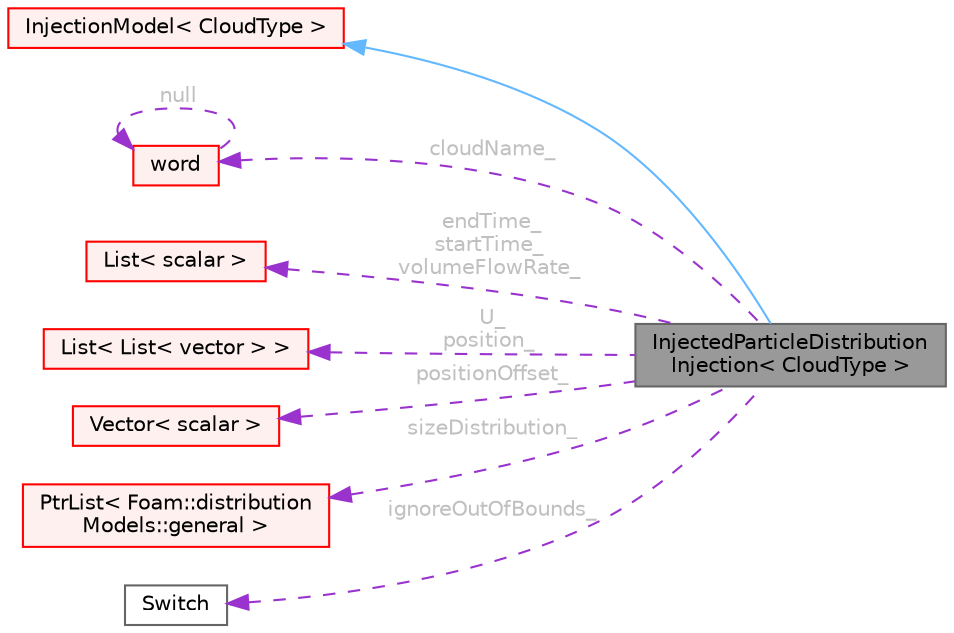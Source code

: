digraph "InjectedParticleDistributionInjection&lt; CloudType &gt;"
{
 // LATEX_PDF_SIZE
  bgcolor="transparent";
  edge [fontname=Helvetica,fontsize=10,labelfontname=Helvetica,labelfontsize=10];
  node [fontname=Helvetica,fontsize=10,shape=box,height=0.2,width=0.4];
  rankdir="LR";
  Node1 [id="Node000001",label="InjectedParticleDistribution\lInjection\< CloudType \>",height=0.2,width=0.4,color="gray40", fillcolor="grey60", style="filled", fontcolor="black",tooltip="Interrogates an injectedParticleCloud to convert the raw particle data into a set of 'binned' injecto..."];
  Node2 -> Node1 [id="edge1_Node000001_Node000002",dir="back",color="steelblue1",style="solid",tooltip=" "];
  Node2 [id="Node000002",label="InjectionModel\< CloudType \>",height=0.2,width=0.4,color="red", fillcolor="#FFF0F0", style="filled",URL="$classFoam_1_1InjectionModel.html",tooltip="Templated injection model class."];
  Node5 -> Node1 [id="edge2_Node000001_Node000005",dir="back",color="darkorchid3",style="dashed",tooltip=" ",label=" cloudName_",fontcolor="grey" ];
  Node5 [id="Node000005",label="word",height=0.2,width=0.4,color="red", fillcolor="#FFF0F0", style="filled",URL="$classFoam_1_1word.html",tooltip="A class for handling words, derived from Foam::string."];
  Node5 -> Node5 [id="edge3_Node000005_Node000005",dir="back",color="darkorchid3",style="dashed",tooltip=" ",label=" null",fontcolor="grey" ];
  Node33 -> Node1 [id="edge4_Node000001_Node000033",dir="back",color="darkorchid3",style="dashed",tooltip=" ",label=" endTime_\nstartTime_\nvolumeFlowRate_",fontcolor="grey" ];
  Node33 [id="Node000033",label="List\< scalar \>",height=0.2,width=0.4,color="red", fillcolor="#FFF0F0", style="filled",URL="$classFoam_1_1List.html",tooltip=" "];
  Node37 -> Node1 [id="edge5_Node000001_Node000037",dir="back",color="darkorchid3",style="dashed",tooltip=" ",label=" U_\nposition_",fontcolor="grey" ];
  Node37 [id="Node000037",label="List\< List\< vector \> \>",height=0.2,width=0.4,color="red", fillcolor="#FFF0F0", style="filled",URL="$classFoam_1_1List.html",tooltip=" "];
  Node39 -> Node1 [id="edge6_Node000001_Node000039",dir="back",color="darkorchid3",style="dashed",tooltip=" ",label=" positionOffset_",fontcolor="grey" ];
  Node39 [id="Node000039",label="Vector\< scalar \>",height=0.2,width=0.4,color="red", fillcolor="#FFF0F0", style="filled",URL="$classFoam_1_1Vector.html",tooltip=" "];
  Node44 -> Node1 [id="edge7_Node000001_Node000044",dir="back",color="darkorchid3",style="dashed",tooltip=" ",label=" sizeDistribution_",fontcolor="grey" ];
  Node44 [id="Node000044",label="PtrList\< Foam::distribution\lModels::general \>",height=0.2,width=0.4,color="red", fillcolor="#FFF0F0", style="filled",URL="$classFoam_1_1PtrList.html",tooltip=" "];
  Node48 -> Node1 [id="edge8_Node000001_Node000048",dir="back",color="darkorchid3",style="dashed",tooltip=" ",label=" ignoreOutOfBounds_",fontcolor="grey" ];
  Node48 [id="Node000048",label="Switch",height=0.2,width=0.4,color="gray40", fillcolor="white", style="filled",URL="$classFoam_1_1Switch.html",tooltip="A simple wrapper around bool so that it can be read as a word: true/false, on/off,..."];
}
